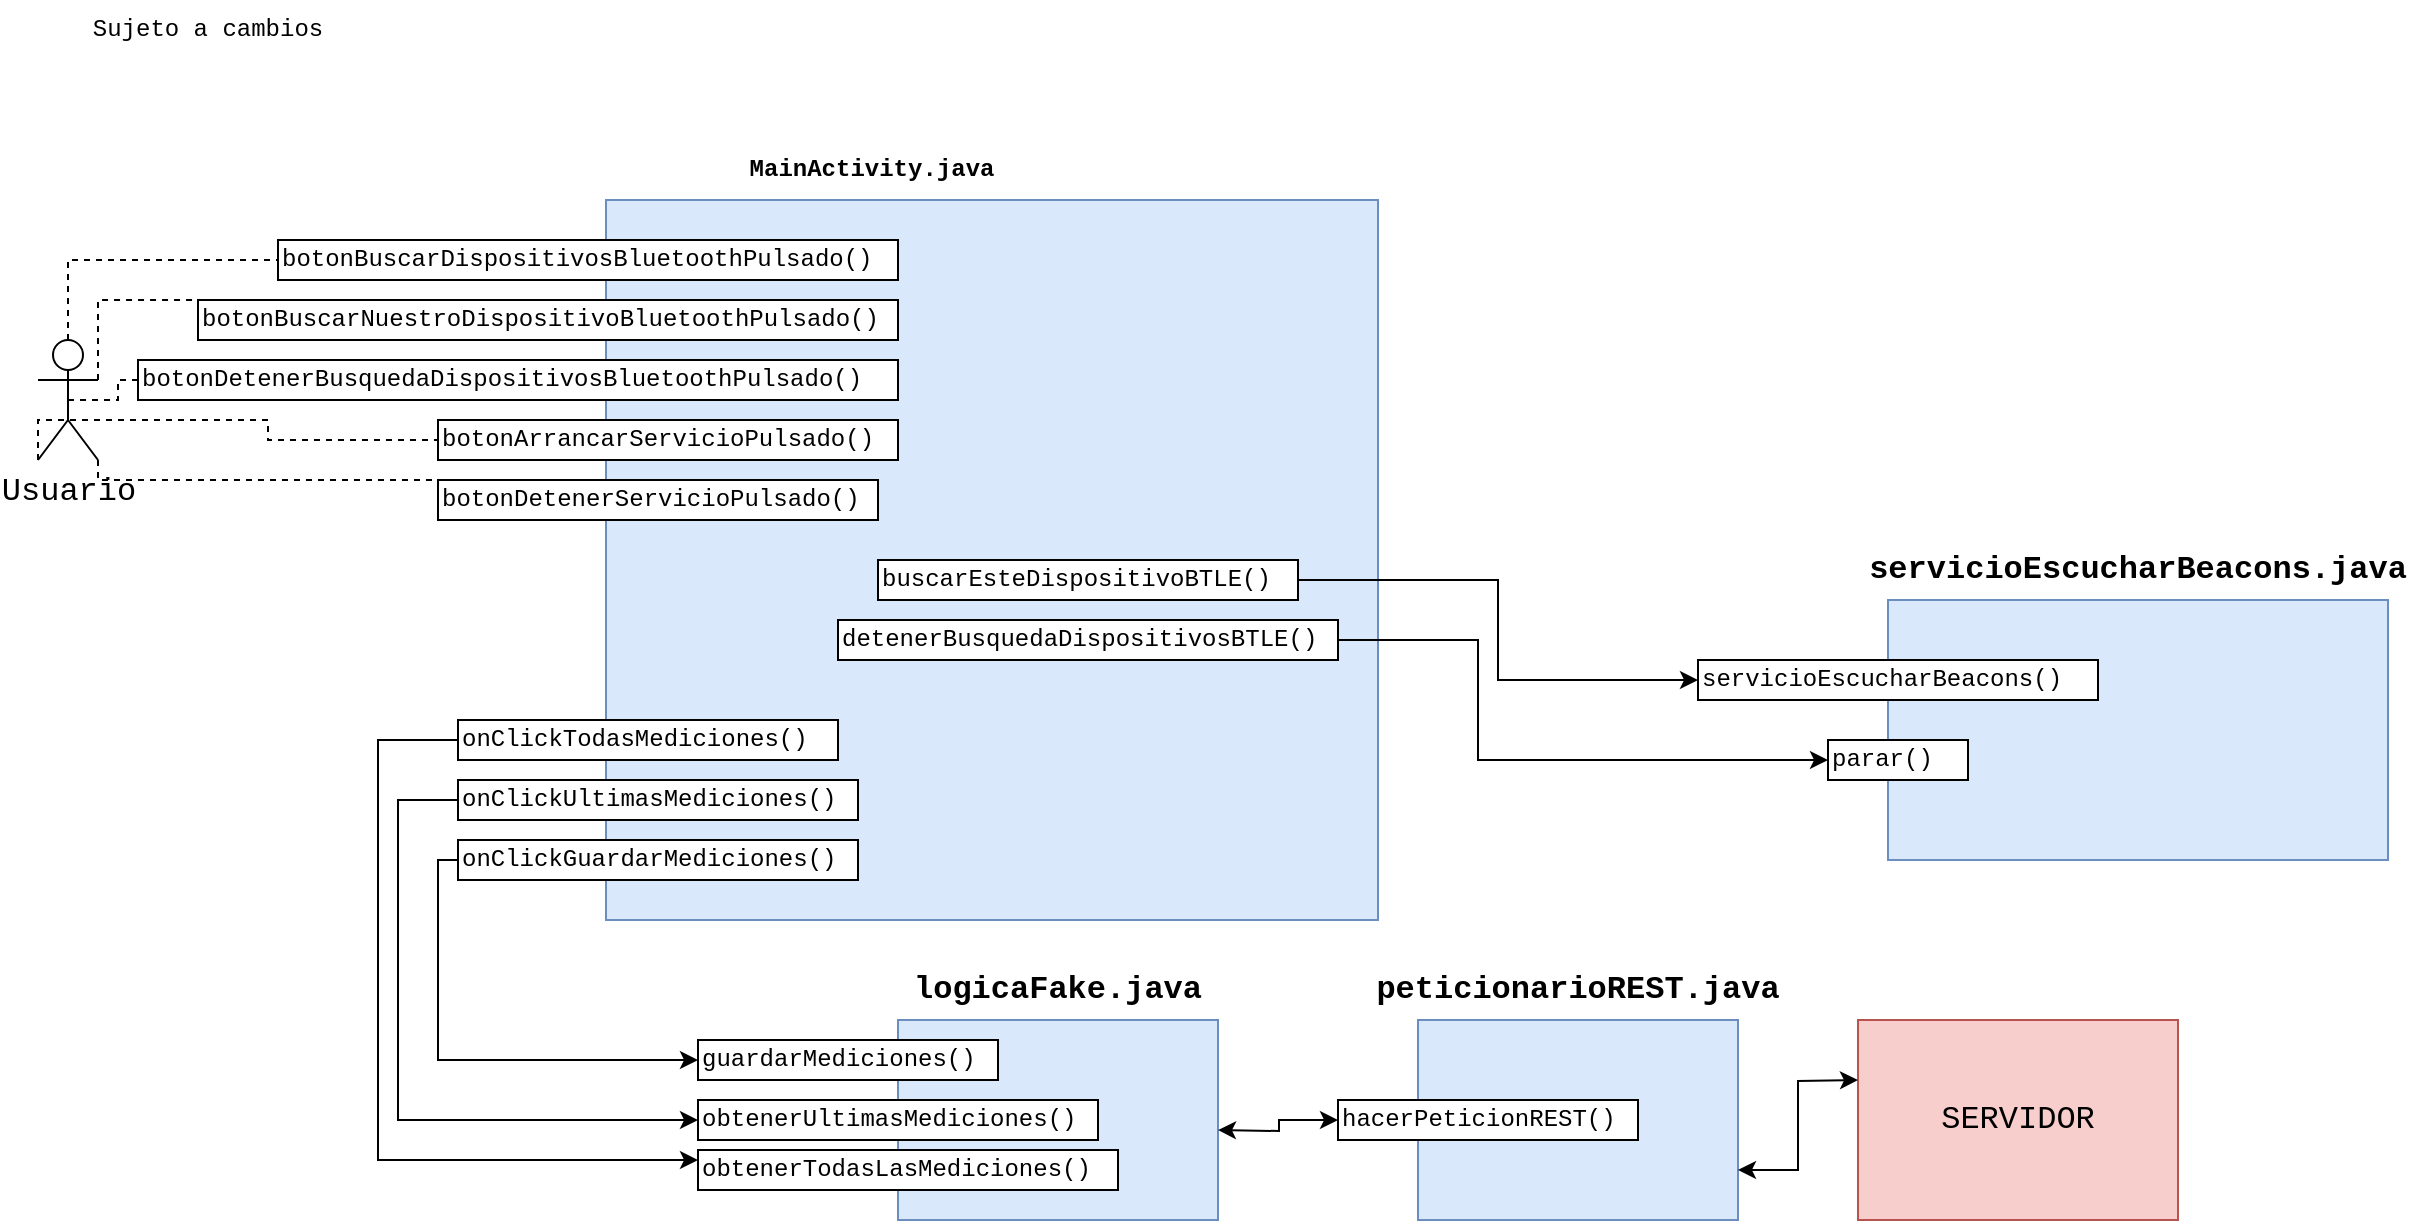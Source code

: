 <mxfile version="15.4.3" type="device"><diagram id="1B4oqLhVBNtoF9qnZiow" name="Page-1"><mxGraphModel dx="1490" dy="613" grid="1" gridSize="10" guides="1" tooltips="1" connect="1" arrows="1" fold="1" page="1" pageScale="1" pageWidth="827" pageHeight="1169" math="0" shadow="0"><root><mxCell id="0"/><mxCell id="1" parent="0"/><mxCell id="A3atAz1vCh62jJBrdwtT-1" value="" style="rounded=0;whiteSpace=wrap;html=1;fillColor=#dae8fc;strokeColor=#6c8ebf;" vertex="1" parent="1"><mxGeometry x="314" y="110" width="386" height="360" as="geometry"/></mxCell><mxCell id="A3atAz1vCh62jJBrdwtT-2" value="MainActivity.java&lt;br&gt;" style="text;html=1;strokeColor=none;fillColor=none;align=center;verticalAlign=middle;whiteSpace=wrap;rounded=0;fontFamily=Courier New;fontStyle=1" vertex="1" parent="1"><mxGeometry x="417" y="80" width="60" height="30" as="geometry"/></mxCell><mxCell id="A3atAz1vCh62jJBrdwtT-3" value="botonBuscarDispositivosBluetoothPulsado()" style="rounded=0;whiteSpace=wrap;html=1;fontFamily=Courier New;align=left;autosize=1;" vertex="1" parent="1"><mxGeometry x="150" y="130" width="310" height="20" as="geometry"/></mxCell><mxCell id="A3atAz1vCh62jJBrdwtT-4" value="botonBuscarNuestroDispositivoBluetoothPulsado()" style="rounded=0;whiteSpace=wrap;html=1;fontFamily=Courier New;align=left;autosize=1;" vertex="1" parent="1"><mxGeometry x="110" y="160" width="350" height="20" as="geometry"/></mxCell><mxCell id="A3atAz1vCh62jJBrdwtT-5" value="botonDetenerBusquedaDispositivosBluetoothPulsado()" style="rounded=0;whiteSpace=wrap;html=1;fontFamily=Courier New;align=left;autosize=1;" vertex="1" parent="1"><mxGeometry x="80" y="190" width="380" height="20" as="geometry"/></mxCell><mxCell id="A3atAz1vCh62jJBrdwtT-6" value="Sujeto a cambios" style="text;html=1;strokeColor=none;fillColor=none;align=center;verticalAlign=middle;whiteSpace=wrap;rounded=0;fontFamily=Courier New;" vertex="1" parent="1"><mxGeometry x="30" y="10" width="170" height="30" as="geometry"/></mxCell><mxCell id="A3atAz1vCh62jJBrdwtT-7" value="botonArrancarServicioPulsado()" style="rounded=0;whiteSpace=wrap;html=1;fontFamily=Courier New;align=left;autosize=1;" vertex="1" parent="1"><mxGeometry x="230" y="220" width="230" height="20" as="geometry"/></mxCell><mxCell id="A3atAz1vCh62jJBrdwtT-8" value="botonDetenerServicioPulsado()" style="rounded=0;whiteSpace=wrap;html=1;fontFamily=Courier New;align=left;autosize=1;" vertex="1" parent="1"><mxGeometry x="230" y="250" width="220" height="20" as="geometry"/></mxCell><mxCell id="A3atAz1vCh62jJBrdwtT-9" value="onClickGuardarMediciones()" style="rounded=0;whiteSpace=wrap;html=1;fontFamily=Courier New;align=left;autosize=1;" vertex="1" parent="1"><mxGeometry x="240" y="430" width="200" height="20" as="geometry"/></mxCell><mxCell id="A3atAz1vCh62jJBrdwtT-10" value="buscarEsteDispositivoBTLE()" style="rounded=0;whiteSpace=wrap;html=1;fontFamily=Courier New;align=left;autosize=1;" vertex="1" parent="1"><mxGeometry x="450" y="290" width="210" height="20" as="geometry"/></mxCell><mxCell id="A3atAz1vCh62jJBrdwtT-11" value="detenerBusquedaDispositivosBTLE()" style="rounded=0;whiteSpace=wrap;html=1;fontFamily=Courier New;align=left;autosize=1;" vertex="1" parent="1"><mxGeometry x="430" y="320" width="250" height="20" as="geometry"/></mxCell><mxCell id="A3atAz1vCh62jJBrdwtT-12" value="onClickTodasMediciones()" style="rounded=0;whiteSpace=wrap;html=1;fontFamily=Courier New;align=left;autosize=1;" vertex="1" parent="1"><mxGeometry x="240" y="370" width="190" height="20" as="geometry"/></mxCell><mxCell id="A3atAz1vCh62jJBrdwtT-13" value="onClickUltimasMediciones()" style="rounded=0;whiteSpace=wrap;html=1;fontFamily=Courier New;align=left;autosize=1;" vertex="1" parent="1"><mxGeometry x="240" y="400" width="200" height="20" as="geometry"/></mxCell><mxCell id="A3atAz1vCh62jJBrdwtT-14" value="" style="rounded=0;whiteSpace=wrap;html=1;fontFamily=Courier New;align=left;fillColor=#dae8fc;strokeColor=#6c8ebf;" vertex="1" parent="1"><mxGeometry x="460" y="520" width="160" height="100" as="geometry"/></mxCell><mxCell id="A3atAz1vCh62jJBrdwtT-15" value="" style="rounded=0;whiteSpace=wrap;html=1;fontFamily=Courier New;align=center;fillColor=#dae8fc;strokeColor=#6c8ebf;" vertex="1" parent="1"><mxGeometry x="720" y="520" width="160" height="100" as="geometry"/></mxCell><mxCell id="A3atAz1vCh62jJBrdwtT-16" value="&lt;font style=&quot;font-size: 16px&quot;&gt;SERVIDOR&lt;/font&gt;" style="rounded=0;whiteSpace=wrap;html=1;fontFamily=Courier New;align=center;fillColor=#f8cecc;strokeColor=#b85450;" vertex="1" parent="1"><mxGeometry x="940" y="520" width="160" height="100" as="geometry"/></mxCell><mxCell id="A3atAz1vCh62jJBrdwtT-17" value="&lt;b&gt;peticionarioREST.java&lt;/b&gt;" style="text;html=1;strokeColor=none;fillColor=none;align=center;verticalAlign=middle;whiteSpace=wrap;rounded=0;fontFamily=Courier New;fontSize=16;" vertex="1" parent="1"><mxGeometry x="770" y="490" width="60" height="30" as="geometry"/></mxCell><mxCell id="A3atAz1vCh62jJBrdwtT-18" value="&lt;b&gt;logicaFake.java&lt;/b&gt;" style="text;html=1;strokeColor=none;fillColor=none;align=center;verticalAlign=middle;whiteSpace=wrap;rounded=0;fontFamily=Courier New;fontSize=16;" vertex="1" parent="1"><mxGeometry x="510" y="490" width="60" height="30" as="geometry"/></mxCell><mxCell id="A3atAz1vCh62jJBrdwtT-19" value="guardarMediciones()" style="rounded=0;whiteSpace=wrap;html=1;fontFamily=Courier New;align=left;autosize=1;" vertex="1" parent="1"><mxGeometry x="360" y="530" width="150" height="20" as="geometry"/></mxCell><mxCell id="A3atAz1vCh62jJBrdwtT-20" value="obtenerUltimasMediciones()" style="rounded=0;whiteSpace=wrap;html=1;fontFamily=Courier New;align=left;autosize=1;" vertex="1" parent="1"><mxGeometry x="360" y="560" width="200" height="20" as="geometry"/></mxCell><mxCell id="A3atAz1vCh62jJBrdwtT-21" value="obtenerTodasLasMediciones()" style="rounded=0;whiteSpace=wrap;html=1;fontFamily=Courier New;align=left;autosize=1;" vertex="1" parent="1"><mxGeometry x="360" y="585" width="210" height="20" as="geometry"/></mxCell><mxCell id="A3atAz1vCh62jJBrdwtT-22" value="hacerPeticionREST()" style="rounded=0;whiteSpace=wrap;html=1;fontFamily=Courier New;align=left;autosize=1;" vertex="1" parent="1"><mxGeometry x="680" y="560" width="150" height="20" as="geometry"/></mxCell><mxCell id="A3atAz1vCh62jJBrdwtT-23" value="" style="endArrow=classic;startArrow=classic;html=1;rounded=0;fontFamily=Courier New;fontSize=16;edgeStyle=orthogonalEdgeStyle;exitX=1;exitY=0.75;exitDx=0;exitDy=0;" edge="1" parent="1" source="A3atAz1vCh62jJBrdwtT-15"><mxGeometry width="50" height="50" relative="1" as="geometry"><mxPoint x="890" y="600" as="sourcePoint"/><mxPoint x="940" y="550" as="targetPoint"/></mxGeometry></mxCell><mxCell id="A3atAz1vCh62jJBrdwtT-24" value="" style="endArrow=classic;startArrow=classic;html=1;rounded=0;fontFamily=Courier New;fontSize=16;edgeStyle=orthogonalEdgeStyle;exitX=1;exitY=0.75;exitDx=0;exitDy=0;entryX=0;entryY=0.5;entryDx=0;entryDy=0;" edge="1" parent="1" target="A3atAz1vCh62jJBrdwtT-22"><mxGeometry width="50" height="50" relative="1" as="geometry"><mxPoint x="620" y="575" as="sourcePoint"/><mxPoint x="680" y="530" as="targetPoint"/></mxGeometry></mxCell><mxCell id="A3atAz1vCh62jJBrdwtT-25" value="" style="endArrow=classic;html=1;rounded=0;fontFamily=Courier New;fontSize=16;edgeStyle=orthogonalEdgeStyle;entryX=0;entryY=0.5;entryDx=0;entryDy=0;exitX=0;exitY=0.5;exitDx=0;exitDy=0;" edge="1" parent="1" source="A3atAz1vCh62jJBrdwtT-9" target="A3atAz1vCh62jJBrdwtT-19"><mxGeometry width="50" height="50" relative="1" as="geometry"><mxPoint x="130" y="460" as="sourcePoint"/><mxPoint x="180" y="410" as="targetPoint"/></mxGeometry></mxCell><mxCell id="A3atAz1vCh62jJBrdwtT-26" value="" style="endArrow=classic;html=1;rounded=0;fontFamily=Courier New;fontSize=16;edgeStyle=orthogonalEdgeStyle;entryX=0;entryY=0.5;entryDx=0;entryDy=0;exitX=0;exitY=0.5;exitDx=0;exitDy=0;" edge="1" parent="1" source="A3atAz1vCh62jJBrdwtT-13" target="A3atAz1vCh62jJBrdwtT-20"><mxGeometry width="50" height="50" relative="1" as="geometry"><mxPoint x="250" y="450" as="sourcePoint"/><mxPoint x="370" y="550" as="targetPoint"/><Array as="points"><mxPoint x="210" y="410"/><mxPoint x="210" y="570"/></Array></mxGeometry></mxCell><mxCell id="A3atAz1vCh62jJBrdwtT-27" value="" style="endArrow=classic;html=1;rounded=0;fontFamily=Courier New;fontSize=16;edgeStyle=orthogonalEdgeStyle;entryX=0;entryY=0.25;entryDx=0;entryDy=0;exitX=0;exitY=0.5;exitDx=0;exitDy=0;" edge="1" parent="1" source="A3atAz1vCh62jJBrdwtT-12" target="A3atAz1vCh62jJBrdwtT-21"><mxGeometry width="50" height="50" relative="1" as="geometry"><mxPoint x="180" y="700" as="sourcePoint"/><mxPoint x="230" y="650" as="targetPoint"/><Array as="points"><mxPoint x="200" y="380"/><mxPoint x="200" y="590"/></Array></mxGeometry></mxCell><mxCell id="A3atAz1vCh62jJBrdwtT-28" value="Usuario" style="shape=umlActor;verticalLabelPosition=bottom;verticalAlign=top;html=1;outlineConnect=0;fontFamily=Courier New;fontSize=16;" vertex="1" parent="1"><mxGeometry x="30" y="180" width="30" height="60" as="geometry"/></mxCell><mxCell id="A3atAz1vCh62jJBrdwtT-29" value="" style="endArrow=none;dashed=1;html=1;rounded=0;fontFamily=Courier New;fontSize=16;edgeStyle=orthogonalEdgeStyle;exitX=0.5;exitY=0;exitDx=0;exitDy=0;exitPerimeter=0;entryX=0;entryY=0.5;entryDx=0;entryDy=0;" edge="1" parent="1" source="A3atAz1vCh62jJBrdwtT-28" target="A3atAz1vCh62jJBrdwtT-3"><mxGeometry width="50" height="50" relative="1" as="geometry"><mxPoint x="60" y="180" as="sourcePoint"/><mxPoint x="110" y="130" as="targetPoint"/></mxGeometry></mxCell><mxCell id="A3atAz1vCh62jJBrdwtT-30" value="" style="endArrow=none;dashed=1;html=1;rounded=0;fontFamily=Courier New;fontSize=16;edgeStyle=orthogonalEdgeStyle;exitX=1;exitY=0.333;exitDx=0;exitDy=0;exitPerimeter=0;" edge="1" parent="1" source="A3atAz1vCh62jJBrdwtT-28"><mxGeometry width="50" height="50" relative="1" as="geometry"><mxPoint x="60" y="210" as="sourcePoint"/><mxPoint x="110" y="170" as="targetPoint"/><Array as="points"><mxPoint x="60" y="160"/><mxPoint x="110" y="160"/></Array></mxGeometry></mxCell><mxCell id="A3atAz1vCh62jJBrdwtT-31" value="" style="endArrow=none;dashed=1;html=1;rounded=0;fontFamily=Courier New;fontSize=16;edgeStyle=orthogonalEdgeStyle;exitX=0.5;exitY=0.5;exitDx=0;exitDy=0;exitPerimeter=0;entryX=0;entryY=0.5;entryDx=0;entryDy=0;" edge="1" parent="1" source="A3atAz1vCh62jJBrdwtT-28" target="A3atAz1vCh62jJBrdwtT-5"><mxGeometry width="50" height="50" relative="1" as="geometry"><mxPoint x="120" y="290" as="sourcePoint"/><mxPoint x="170" y="240" as="targetPoint"/></mxGeometry></mxCell><mxCell id="A3atAz1vCh62jJBrdwtT-32" value="" style="endArrow=none;dashed=1;html=1;rounded=0;fontFamily=Courier New;fontSize=16;edgeStyle=orthogonalEdgeStyle;entryX=0;entryY=0.5;entryDx=0;entryDy=0;exitX=0;exitY=1;exitDx=0;exitDy=0;exitPerimeter=0;" edge="1" parent="1" source="A3atAz1vCh62jJBrdwtT-28" target="A3atAz1vCh62jJBrdwtT-7"><mxGeometry width="50" height="50" relative="1" as="geometry"><mxPoint x="90" y="270" as="sourcePoint"/><mxPoint x="140" y="220" as="targetPoint"/><Array as="points"><mxPoint x="30" y="220"/><mxPoint x="145" y="220"/><mxPoint x="145" y="230"/></Array></mxGeometry></mxCell><mxCell id="A3atAz1vCh62jJBrdwtT-33" value="" style="endArrow=none;dashed=1;html=1;rounded=0;fontFamily=Courier New;fontSize=16;edgeStyle=orthogonalEdgeStyle;entryX=0;entryY=0.5;entryDx=0;entryDy=0;exitX=1;exitY=1;exitDx=0;exitDy=0;exitPerimeter=0;" edge="1" parent="1" source="A3atAz1vCh62jJBrdwtT-28" target="A3atAz1vCh62jJBrdwtT-8"><mxGeometry width="50" height="50" relative="1" as="geometry"><mxPoint x="120" y="300" as="sourcePoint"/><mxPoint x="170" y="250" as="targetPoint"/><Array as="points"><mxPoint x="60" y="250"/><mxPoint x="230" y="250"/></Array></mxGeometry></mxCell><mxCell id="A3atAz1vCh62jJBrdwtT-34" value="" style="rounded=0;whiteSpace=wrap;html=1;fontFamily=Courier New;fontSize=16;align=center;fillColor=#dae8fc;strokeColor=#6c8ebf;" vertex="1" parent="1"><mxGeometry x="955" y="310" width="250" height="130" as="geometry"/></mxCell><mxCell id="A3atAz1vCh62jJBrdwtT-35" value="&lt;b&gt;servicioEscucharBeacons.java&lt;/b&gt;" style="text;html=1;strokeColor=none;fillColor=none;align=center;verticalAlign=middle;whiteSpace=wrap;rounded=0;fontFamily=Courier New;fontSize=16;" vertex="1" parent="1"><mxGeometry x="1050" y="280" width="60" height="30" as="geometry"/></mxCell><mxCell id="A3atAz1vCh62jJBrdwtT-36" value="servicioEscucharBeacons()" style="rounded=0;whiteSpace=wrap;html=1;fontFamily=Courier New;align=left;autosize=1;" vertex="1" parent="1"><mxGeometry x="860" y="340" width="200" height="20" as="geometry"/></mxCell><mxCell id="A3atAz1vCh62jJBrdwtT-37" value="parar()" style="rounded=0;whiteSpace=wrap;html=1;fontFamily=Courier New;align=left;autosize=1;" vertex="1" parent="1"><mxGeometry x="925" y="380" width="70" height="20" as="geometry"/></mxCell><mxCell id="A3atAz1vCh62jJBrdwtT-38" value="" style="endArrow=classic;html=1;rounded=0;fontFamily=Courier New;fontSize=16;edgeStyle=orthogonalEdgeStyle;exitX=1;exitY=0.5;exitDx=0;exitDy=0;entryX=0;entryY=0.5;entryDx=0;entryDy=0;" edge="1" parent="1" source="A3atAz1vCh62jJBrdwtT-10" target="A3atAz1vCh62jJBrdwtT-36"><mxGeometry width="50" height="50" relative="1" as="geometry"><mxPoint x="700" y="310" as="sourcePoint"/><mxPoint x="750" y="260" as="targetPoint"/></mxGeometry></mxCell><mxCell id="A3atAz1vCh62jJBrdwtT-39" value="" style="endArrow=classic;html=1;rounded=0;fontFamily=Courier New;fontSize=16;edgeStyle=orthogonalEdgeStyle;exitX=1;exitY=0.5;exitDx=0;exitDy=0;entryX=0;entryY=0.5;entryDx=0;entryDy=0;" edge="1" parent="1" source="A3atAz1vCh62jJBrdwtT-11" target="A3atAz1vCh62jJBrdwtT-37"><mxGeometry width="50" height="50" relative="1" as="geometry"><mxPoint x="670" y="310" as="sourcePoint"/><mxPoint x="870" y="360" as="targetPoint"/><Array as="points"><mxPoint x="750" y="330"/><mxPoint x="750" y="390"/></Array></mxGeometry></mxCell></root></mxGraphModel></diagram></mxfile>
